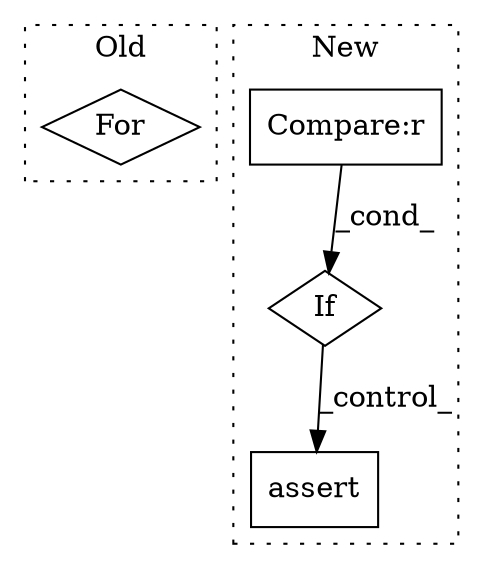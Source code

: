 digraph G {
subgraph cluster0 {
1 [label="For" a="107" s="4193,4234" l="4,18" shape="diamond"];
label = "Old";
style="dotted";
}
subgraph cluster1 {
2 [label="assert" a="65" s="5358" l="7" shape="box"];
3 [label="If" a="96" s="5309,5344" l="3,14" shape="diamond"];
4 [label="Compare:r" a="40" s="5312" l="32" shape="box"];
label = "New";
style="dotted";
}
3 -> 2 [label="_control_"];
4 -> 3 [label="_cond_"];
}